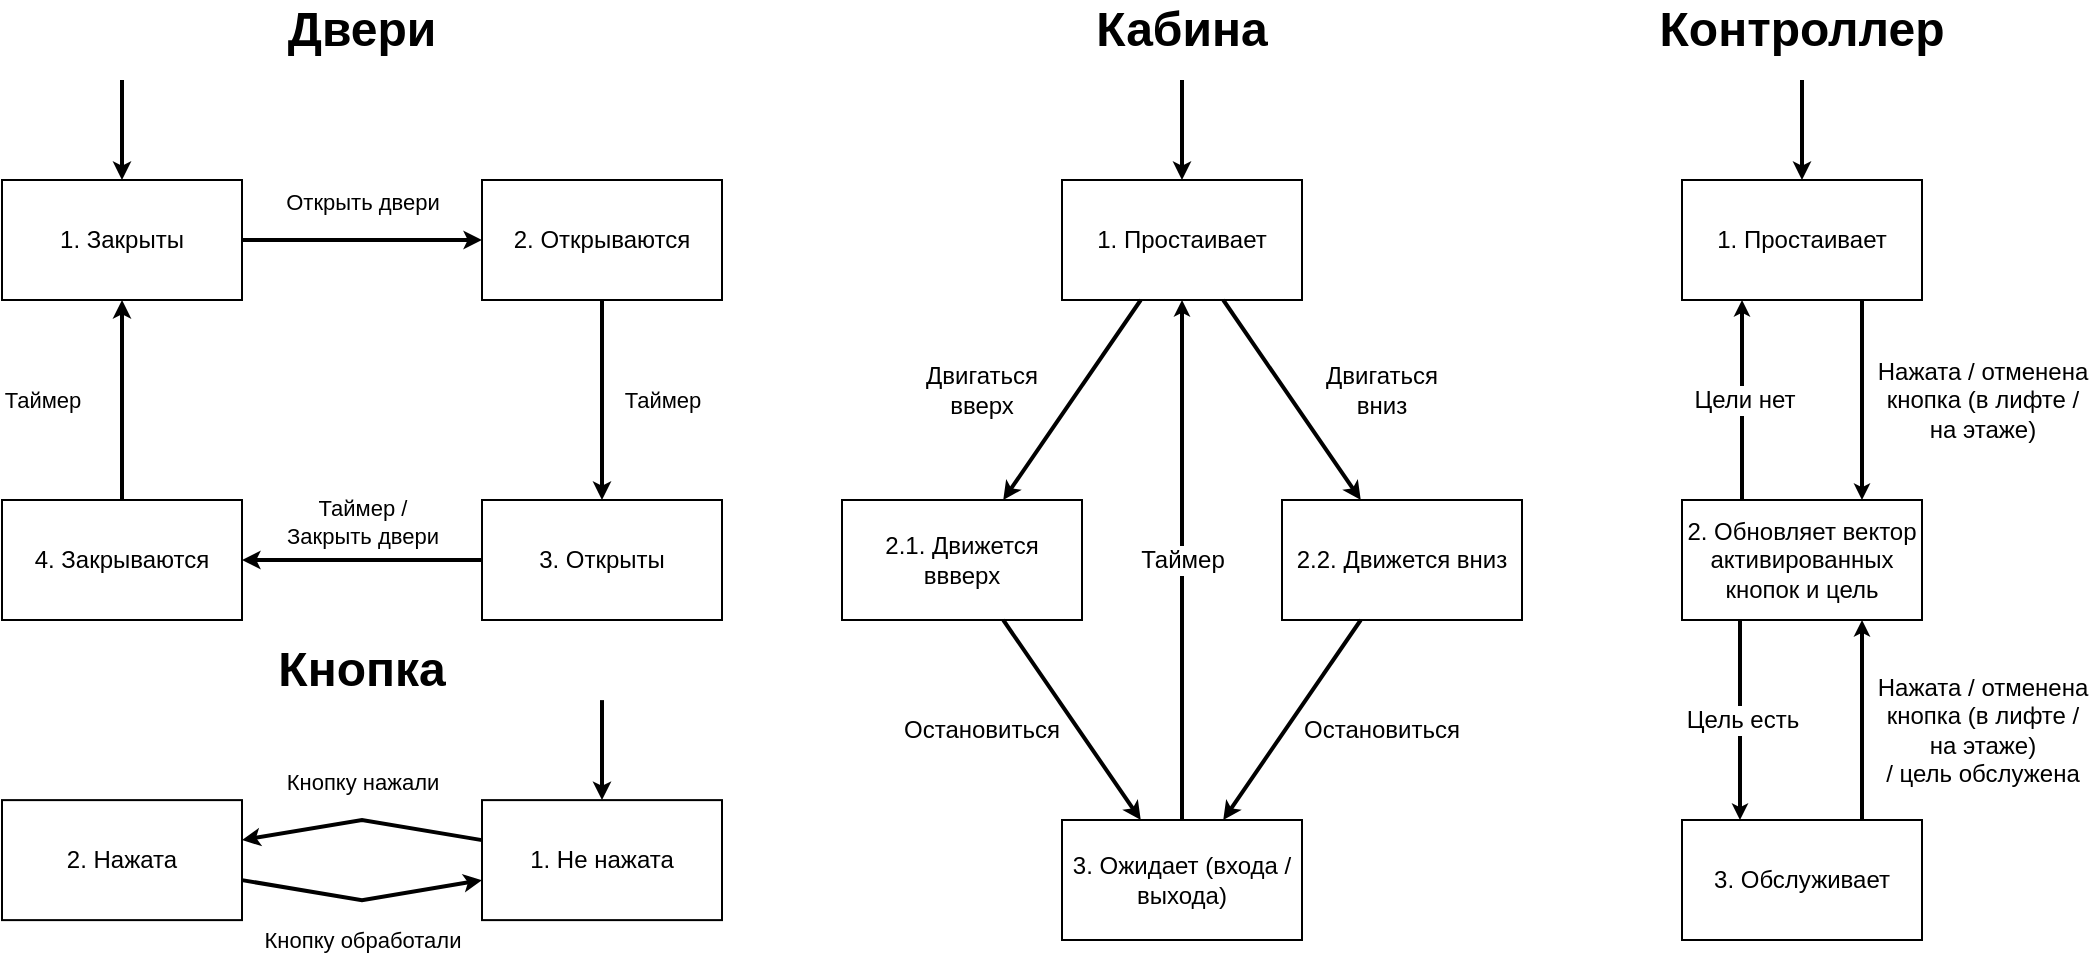 <mxfile version="21.3.7" type="device" pages="2">
  <diagram name="Недо-ДПС" id="GelzilxIYvbJAZWgpvDX">
    <mxGraphModel dx="714" dy="774" grid="1" gridSize="10" guides="1" tooltips="1" connect="1" arrows="1" fold="1" page="1" pageScale="1" pageWidth="1920" pageHeight="1200" math="0" shadow="0">
      <root>
        <mxCell id="0" />
        <mxCell id="1" parent="0" />
        <mxCell id="rTUu50e-VnVk6WECUL6u-4" value="1. Закрыты" style="rounded=0;whiteSpace=wrap;html=1;" parent="1" vertex="1">
          <mxGeometry x="110" y="110" width="120" height="60" as="geometry" />
        </mxCell>
        <mxCell id="rTUu50e-VnVk6WECUL6u-5" value="3. Открыты" style="rounded=0;whiteSpace=wrap;html=1;" parent="1" vertex="1">
          <mxGeometry x="350" y="270" width="120" height="60" as="geometry" />
        </mxCell>
        <mxCell id="rTUu50e-VnVk6WECUL6u-6" value="4. Закрываются" style="rounded=0;whiteSpace=wrap;html=1;" parent="1" vertex="1">
          <mxGeometry x="110" y="270" width="120" height="60" as="geometry" />
        </mxCell>
        <mxCell id="rTUu50e-VnVk6WECUL6u-7" value="2. Открываются" style="rounded=0;whiteSpace=wrap;html=1;" parent="1" vertex="1">
          <mxGeometry x="350" y="110" width="120" height="60" as="geometry" />
        </mxCell>
        <mxCell id="rTUu50e-VnVk6WECUL6u-11" value="&lt;b&gt;&lt;font style=&quot;font-size: 24px;&quot;&gt;Двери&lt;/font&gt;&lt;/b&gt;" style="text;html=1;strokeColor=none;fillColor=none;align=center;verticalAlign=middle;whiteSpace=wrap;rounded=0;" parent="1" vertex="1">
          <mxGeometry x="260" y="20" width="60" height="30" as="geometry" />
        </mxCell>
        <mxCell id="rTUu50e-VnVk6WECUL6u-12" value="&lt;b&gt;&lt;font style=&quot;font-size: 24px;&quot;&gt;Кабина&lt;/font&gt;&lt;/b&gt;" style="text;html=1;strokeColor=none;fillColor=none;align=center;verticalAlign=middle;whiteSpace=wrap;rounded=0;" parent="1" vertex="1">
          <mxGeometry x="670" y="20" width="60" height="30" as="geometry" />
        </mxCell>
        <mxCell id="rTUu50e-VnVk6WECUL6u-14" value="&lt;b&gt;&lt;font style=&quot;font-size: 24px;&quot;&gt;Контроллер&lt;/font&gt;&lt;/b&gt;" style="text;html=1;strokeColor=none;fillColor=none;align=center;verticalAlign=middle;whiteSpace=wrap;rounded=0;" parent="1" vertex="1">
          <mxGeometry x="980" y="20" width="60" height="30" as="geometry" />
        </mxCell>
        <mxCell id="rTUu50e-VnVk6WECUL6u-36" value="" style="endArrow=classic;html=1;rounded=0;strokeWidth=2;endSize=3;jumpSize=6;startSize=6;" parent="1" source="rTUu50e-VnVk6WECUL6u-4" target="rTUu50e-VnVk6WECUL6u-7" edge="1">
          <mxGeometry relative="1" as="geometry">
            <mxPoint x="530" y="419" as="sourcePoint" />
            <mxPoint x="630" y="419" as="targetPoint" />
          </mxGeometry>
        </mxCell>
        <mxCell id="rTUu50e-VnVk6WECUL6u-37" value="Открыть двери" style="edgeLabel;resizable=0;html=1;align=center;verticalAlign=middle;" parent="rTUu50e-VnVk6WECUL6u-36" connectable="0" vertex="1">
          <mxGeometry relative="1" as="geometry">
            <mxPoint y="-19" as="offset" />
          </mxGeometry>
        </mxCell>
        <mxCell id="rTUu50e-VnVk6WECUL6u-38" value="" style="endArrow=classic;html=1;rounded=0;strokeWidth=2;endSize=3;jumpSize=6;startSize=6;" parent="1" source="rTUu50e-VnVk6WECUL6u-7" target="rTUu50e-VnVk6WECUL6u-5" edge="1">
          <mxGeometry relative="1" as="geometry">
            <mxPoint x="530" y="419" as="sourcePoint" />
            <mxPoint x="630" y="419" as="targetPoint" />
          </mxGeometry>
        </mxCell>
        <mxCell id="rTUu50e-VnVk6WECUL6u-39" value="Таймер" style="edgeLabel;resizable=0;html=1;align=center;verticalAlign=middle;" parent="rTUu50e-VnVk6WECUL6u-38" connectable="0" vertex="1">
          <mxGeometry relative="1" as="geometry">
            <mxPoint x="30" as="offset" />
          </mxGeometry>
        </mxCell>
        <mxCell id="rTUu50e-VnVk6WECUL6u-40" value="" style="endArrow=classic;html=1;rounded=0;strokeWidth=2;endSize=3;jumpSize=6;startSize=6;" parent="1" source="rTUu50e-VnVk6WECUL6u-5" target="rTUu50e-VnVk6WECUL6u-6" edge="1">
          <mxGeometry relative="1" as="geometry">
            <mxPoint x="530" y="419" as="sourcePoint" />
            <mxPoint x="630" y="419" as="targetPoint" />
          </mxGeometry>
        </mxCell>
        <mxCell id="rTUu50e-VnVk6WECUL6u-41" value="&lt;div&gt;Таймер /&lt;/div&gt;&lt;div&gt;Закрыть двери&lt;/div&gt;" style="edgeLabel;resizable=0;html=1;align=center;verticalAlign=middle;" parent="rTUu50e-VnVk6WECUL6u-40" connectable="0" vertex="1">
          <mxGeometry relative="1" as="geometry">
            <mxPoint y="-19" as="offset" />
          </mxGeometry>
        </mxCell>
        <mxCell id="rTUu50e-VnVk6WECUL6u-42" value="" style="endArrow=classic;html=1;rounded=0;strokeWidth=2;endSize=3;jumpSize=6;startSize=6;" parent="1" source="rTUu50e-VnVk6WECUL6u-6" target="rTUu50e-VnVk6WECUL6u-4" edge="1">
          <mxGeometry relative="1" as="geometry">
            <mxPoint x="530" y="419" as="sourcePoint" />
            <mxPoint x="630" y="419" as="targetPoint" />
          </mxGeometry>
        </mxCell>
        <mxCell id="rTUu50e-VnVk6WECUL6u-43" value="Таймер" style="edgeLabel;resizable=0;html=1;align=center;verticalAlign=middle;" parent="rTUu50e-VnVk6WECUL6u-42" connectable="0" vertex="1">
          <mxGeometry relative="1" as="geometry">
            <mxPoint x="-40" as="offset" />
          </mxGeometry>
        </mxCell>
        <mxCell id="rTUu50e-VnVk6WECUL6u-46" value="" style="endArrow=classic;html=1;rounded=0;strokeWidth=2;endSize=3;jumpSize=6;startSize=6;" parent="1" target="rTUu50e-VnVk6WECUL6u-4" edge="1">
          <mxGeometry relative="1" as="geometry">
            <mxPoint x="170" y="60" as="sourcePoint" />
            <mxPoint x="140" y="70" as="targetPoint" />
          </mxGeometry>
        </mxCell>
        <mxCell id="rTUu50e-VnVk6WECUL6u-48" value="" style="endArrow=classic;html=1;rounded=0;strokeWidth=2;endSize=3;jumpSize=6;startSize=6;" parent="1" target="bNqoMCdfTvyK1TY6Nngm-2" edge="1">
          <mxGeometry relative="1" as="geometry">
            <mxPoint x="700" y="60" as="sourcePoint" />
            <mxPoint x="700.0" y="110" as="targetPoint" />
          </mxGeometry>
        </mxCell>
        <mxCell id="rTUu50e-VnVk6WECUL6u-66" value="2. Нажата" style="rounded=0;whiteSpace=wrap;html=1;" parent="1" vertex="1">
          <mxGeometry x="110" y="420.06" width="120" height="60" as="geometry" />
        </mxCell>
        <mxCell id="rTUu50e-VnVk6WECUL6u-67" value="1. Не нажата" style="rounded=0;whiteSpace=wrap;html=1;" parent="1" vertex="1">
          <mxGeometry x="350" y="420.06" width="120" height="60" as="geometry" />
        </mxCell>
        <mxCell id="rTUu50e-VnVk6WECUL6u-68" value="&lt;b&gt;&lt;font style=&quot;font-size: 24px;&quot;&gt;Кнопка&lt;/font&gt;&lt;/b&gt;" style="text;html=1;strokeColor=none;fillColor=none;align=center;verticalAlign=middle;whiteSpace=wrap;rounded=0;" parent="1" vertex="1">
          <mxGeometry x="260" y="340.06" width="60" height="30" as="geometry" />
        </mxCell>
        <mxCell id="rTUu50e-VnVk6WECUL6u-69" value="" style="endArrow=classic;html=1;rounded=0;strokeWidth=2;endSize=3;jumpSize=6;startSize=6;" parent="1" source="rTUu50e-VnVk6WECUL6u-67" target="rTUu50e-VnVk6WECUL6u-66" edge="1">
          <mxGeometry relative="1" as="geometry">
            <mxPoint x="730" y="249.06" as="sourcePoint" />
            <mxPoint x="830" y="249.06" as="targetPoint" />
            <Array as="points">
              <mxPoint x="290" y="430.06" />
            </Array>
          </mxGeometry>
        </mxCell>
        <mxCell id="rTUu50e-VnVk6WECUL6u-70" value="Кнопку нажали" style="edgeLabel;resizable=0;html=1;align=center;verticalAlign=middle;" parent="rTUu50e-VnVk6WECUL6u-69" connectable="0" vertex="1">
          <mxGeometry relative="1" as="geometry">
            <mxPoint y="-19" as="offset" />
          </mxGeometry>
        </mxCell>
        <mxCell id="rTUu50e-VnVk6WECUL6u-71" value="" style="endArrow=classic;html=1;rounded=0;strokeWidth=2;endSize=3;jumpSize=6;startSize=6;" parent="1" source="rTUu50e-VnVk6WECUL6u-66" target="rTUu50e-VnVk6WECUL6u-67" edge="1">
          <mxGeometry relative="1" as="geometry">
            <mxPoint x="730" y="249.06" as="sourcePoint" />
            <mxPoint x="830" y="249.06" as="targetPoint" />
            <Array as="points">
              <mxPoint x="290" y="470.06" />
            </Array>
          </mxGeometry>
        </mxCell>
        <mxCell id="rTUu50e-VnVk6WECUL6u-72" value="Кнопку обработали" style="edgeLabel;resizable=0;html=1;align=center;verticalAlign=middle;" parent="rTUu50e-VnVk6WECUL6u-71" connectable="0" vertex="1">
          <mxGeometry relative="1" as="geometry">
            <mxPoint y="20" as="offset" />
          </mxGeometry>
        </mxCell>
        <mxCell id="rTUu50e-VnVk6WECUL6u-73" value="" style="endArrow=classic;html=1;rounded=0;strokeWidth=2;endSize=3;jumpSize=6;startSize=6;" parent="1" target="rTUu50e-VnVk6WECUL6u-67" edge="1">
          <mxGeometry relative="1" as="geometry">
            <mxPoint x="410" y="370.06" as="sourcePoint" />
            <mxPoint x="830" y="249.06" as="targetPoint" />
          </mxGeometry>
        </mxCell>
        <mxCell id="rTUu50e-VnVk6WECUL6u-78" value="" style="endArrow=classic;html=1;rounded=0;strokeWidth=2;endSize=3;jumpSize=6;startSize=6;" parent="1" target="bNqoMCdfTvyK1TY6Nngm-19" edge="1">
          <mxGeometry relative="1" as="geometry">
            <mxPoint x="1010" y="60" as="sourcePoint" />
            <mxPoint x="1010" y="110" as="targetPoint" />
          </mxGeometry>
        </mxCell>
        <mxCell id="bNqoMCdfTvyK1TY6Nngm-2" value="1. Простаивает" style="rounded=0;whiteSpace=wrap;html=1;" parent="1" vertex="1">
          <mxGeometry x="640" y="110" width="120" height="60" as="geometry" />
        </mxCell>
        <mxCell id="bNqoMCdfTvyK1TY6Nngm-3" value="3. Ожидает (входа /выхода)" style="rounded=0;whiteSpace=wrap;html=1;" parent="1" vertex="1">
          <mxGeometry x="640" y="430" width="120" height="60" as="geometry" />
        </mxCell>
        <mxCell id="bNqoMCdfTvyK1TY6Nngm-4" value="2.1. Движется ввверх" style="rounded=0;whiteSpace=wrap;html=1;" parent="1" vertex="1">
          <mxGeometry x="530" y="270" width="120" height="60" as="geometry" />
        </mxCell>
        <mxCell id="bNqoMCdfTvyK1TY6Nngm-5" value="2.2. Движется вниз" style="rounded=0;whiteSpace=wrap;html=1;" parent="1" vertex="1">
          <mxGeometry x="750" y="270" width="120" height="60" as="geometry" />
        </mxCell>
        <mxCell id="bNqoMCdfTvyK1TY6Nngm-7" value="" style="endArrow=classic;html=1;rounded=0;strokeWidth=2;endSize=3;jumpSize=6;startSize=6;" parent="1" source="bNqoMCdfTvyK1TY6Nngm-2" target="bNqoMCdfTvyK1TY6Nngm-4" edge="1">
          <mxGeometry relative="1" as="geometry">
            <mxPoint x="840" y="115" as="sourcePoint" />
            <mxPoint x="840.0" y="165" as="targetPoint" />
          </mxGeometry>
        </mxCell>
        <mxCell id="bNqoMCdfTvyK1TY6Nngm-8" value="" style="endArrow=classic;html=1;rounded=0;strokeWidth=2;endSize=3;jumpSize=6;startSize=6;" parent="1" source="bNqoMCdfTvyK1TY6Nngm-2" target="bNqoMCdfTvyK1TY6Nngm-5" edge="1">
          <mxGeometry relative="1" as="geometry">
            <mxPoint x="716" y="200" as="sourcePoint" />
            <mxPoint x="650" y="290" as="targetPoint" />
          </mxGeometry>
        </mxCell>
        <mxCell id="bNqoMCdfTvyK1TY6Nngm-9" value="" style="endArrow=classic;html=1;rounded=0;strokeWidth=2;endSize=3;jumpSize=6;startSize=6;" parent="1" source="bNqoMCdfTvyK1TY6Nngm-4" target="bNqoMCdfTvyK1TY6Nngm-3" edge="1">
          <mxGeometry relative="1" as="geometry">
            <mxPoint x="716" y="305" as="sourcePoint" />
            <mxPoint x="650" y="395" as="targetPoint" />
          </mxGeometry>
        </mxCell>
        <mxCell id="bNqoMCdfTvyK1TY6Nngm-10" value="" style="endArrow=classic;html=1;rounded=0;strokeWidth=2;endSize=3;jumpSize=6;startSize=6;" parent="1" source="bNqoMCdfTvyK1TY6Nngm-5" target="bNqoMCdfTvyK1TY6Nngm-3" edge="1">
          <mxGeometry relative="1" as="geometry">
            <mxPoint x="680" y="330" as="sourcePoint" />
            <mxPoint x="748" y="430" as="targetPoint" />
          </mxGeometry>
        </mxCell>
        <mxCell id="bNqoMCdfTvyK1TY6Nngm-11" value="Двигаться вверх" style="text;html=1;strokeColor=none;fillColor=none;align=center;verticalAlign=middle;whiteSpace=wrap;rounded=0;" parent="1" vertex="1">
          <mxGeometry x="570" y="200" width="60" height="30" as="geometry" />
        </mxCell>
        <mxCell id="bNqoMCdfTvyK1TY6Nngm-12" value="Двигаться вниз" style="text;html=1;strokeColor=none;fillColor=none;align=center;verticalAlign=middle;whiteSpace=wrap;rounded=0;" parent="1" vertex="1">
          <mxGeometry x="770" y="200" width="60" height="30" as="geometry" />
        </mxCell>
        <mxCell id="bNqoMCdfTvyK1TY6Nngm-13" value="Остановиться" style="text;html=1;strokeColor=none;fillColor=none;align=center;verticalAlign=middle;whiteSpace=wrap;rounded=0;" parent="1" vertex="1">
          <mxGeometry x="570" y="370" width="60" height="30" as="geometry" />
        </mxCell>
        <mxCell id="bNqoMCdfTvyK1TY6Nngm-14" value="Остановиться" style="text;html=1;strokeColor=none;fillColor=none;align=center;verticalAlign=middle;whiteSpace=wrap;rounded=0;" parent="1" vertex="1">
          <mxGeometry x="770" y="370" width="60" height="30" as="geometry" />
        </mxCell>
        <mxCell id="bNqoMCdfTvyK1TY6Nngm-17" value="" style="endArrow=classic;html=1;rounded=0;strokeWidth=2;endSize=2;" parent="1" source="bNqoMCdfTvyK1TY6Nngm-3" target="bNqoMCdfTvyK1TY6Nngm-2" edge="1">
          <mxGeometry relative="1" as="geometry">
            <mxPoint x="620" y="560" as="sourcePoint" />
            <mxPoint x="720" y="560" as="targetPoint" />
          </mxGeometry>
        </mxCell>
        <mxCell id="bNqoMCdfTvyK1TY6Nngm-18" value="Таймер" style="edgeLabel;resizable=0;html=1;align=center;verticalAlign=middle;fontSize=12;" parent="bNqoMCdfTvyK1TY6Nngm-17" connectable="0" vertex="1">
          <mxGeometry relative="1" as="geometry" />
        </mxCell>
        <mxCell id="bNqoMCdfTvyK1TY6Nngm-19" value="1. Простаивает" style="rounded=0;whiteSpace=wrap;html=1;" parent="1" vertex="1">
          <mxGeometry x="950" y="110" width="120" height="60" as="geometry" />
        </mxCell>
        <mxCell id="bNqoMCdfTvyK1TY6Nngm-20" value="2. Обновляет вектор активированных кнопок и цель" style="rounded=0;whiteSpace=wrap;html=1;" parent="1" vertex="1">
          <mxGeometry x="950" y="270" width="120" height="60" as="geometry" />
        </mxCell>
        <mxCell id="bNqoMCdfTvyK1TY6Nngm-21" value="3. Обслуживает" style="rounded=0;whiteSpace=wrap;html=1;" parent="1" vertex="1">
          <mxGeometry x="950" y="430" width="120" height="60" as="geometry" />
        </mxCell>
        <mxCell id="bNqoMCdfTvyK1TY6Nngm-22" value="" style="endArrow=classic;html=1;rounded=0;strokeWidth=2;endSize=2;" parent="1" edge="1">
          <mxGeometry relative="1" as="geometry">
            <mxPoint x="1040" y="170" as="sourcePoint" />
            <mxPoint x="1040" y="270" as="targetPoint" />
          </mxGeometry>
        </mxCell>
        <mxCell id="bNqoMCdfTvyK1TY6Nngm-23" value="Нажата / отменена&lt;br&gt;кнопка (в лифте /&lt;br&gt;на этаже)" style="edgeLabel;resizable=0;html=1;align=center;verticalAlign=middle;fontSize=12;" parent="bNqoMCdfTvyK1TY6Nngm-22" connectable="0" vertex="1">
          <mxGeometry relative="1" as="geometry">
            <mxPoint x="60" as="offset" />
          </mxGeometry>
        </mxCell>
        <mxCell id="bNqoMCdfTvyK1TY6Nngm-24" value="" style="endArrow=classic;html=1;rounded=0;strokeWidth=2;endSize=2;" parent="1" edge="1">
          <mxGeometry relative="1" as="geometry">
            <mxPoint x="979" y="330" as="sourcePoint" />
            <mxPoint x="979" y="430" as="targetPoint" />
          </mxGeometry>
        </mxCell>
        <mxCell id="bNqoMCdfTvyK1TY6Nngm-25" value="Цель есть" style="edgeLabel;resizable=0;html=1;align=center;verticalAlign=middle;fontSize=12;" parent="bNqoMCdfTvyK1TY6Nngm-24" connectable="0" vertex="1">
          <mxGeometry relative="1" as="geometry">
            <mxPoint x="1" as="offset" />
          </mxGeometry>
        </mxCell>
        <mxCell id="bNqoMCdfTvyK1TY6Nngm-26" value="" style="endArrow=classic;html=1;rounded=0;strokeWidth=2;endSize=2;" parent="1" edge="1">
          <mxGeometry relative="1" as="geometry">
            <mxPoint x="1040" y="430" as="sourcePoint" />
            <mxPoint x="1040" y="330" as="targetPoint" />
          </mxGeometry>
        </mxCell>
        <mxCell id="bNqoMCdfTvyK1TY6Nngm-27" value="Нажата / отменена&lt;br style=&quot;border-color: var(--border-color);&quot;&gt;кнопка (в лифте /&lt;br style=&quot;border-color: var(--border-color);&quot;&gt;на этаже)&lt;br&gt;/ цель обслужена" style="edgeLabel;resizable=0;html=1;align=center;verticalAlign=middle;fontSize=12;" parent="bNqoMCdfTvyK1TY6Nngm-26" connectable="0" vertex="1">
          <mxGeometry relative="1" as="geometry">
            <mxPoint x="60" y="5" as="offset" />
          </mxGeometry>
        </mxCell>
        <mxCell id="bNqoMCdfTvyK1TY6Nngm-30" value="" style="endArrow=classic;html=1;rounded=0;strokeWidth=2;endSize=2;" parent="1" edge="1">
          <mxGeometry relative="1" as="geometry">
            <mxPoint x="980" y="270" as="sourcePoint" />
            <mxPoint x="980" y="170" as="targetPoint" />
          </mxGeometry>
        </mxCell>
        <mxCell id="bNqoMCdfTvyK1TY6Nngm-31" value="Цели нет" style="edgeLabel;resizable=0;html=1;align=center;verticalAlign=middle;fontSize=12;" parent="bNqoMCdfTvyK1TY6Nngm-30" connectable="0" vertex="1">
          <mxGeometry relative="1" as="geometry">
            <mxPoint x="1" as="offset" />
          </mxGeometry>
        </mxCell>
      </root>
    </mxGraphModel>
  </diagram>
  <diagram id="TPc1B3hk9M6-EnLUNZhs" name="МВО">
    <mxGraphModel dx="714" dy="774" grid="1" gridSize="10" guides="1" tooltips="1" connect="1" arrows="1" fold="1" page="1" pageScale="1" pageWidth="1169" pageHeight="827" math="0" shadow="0">
      <root>
        <mxCell id="0" />
        <mxCell id="1" parent="0" />
        <mxCell id="mX8GhCdtmf1x9trh6dTU-1" value="" style="shape=umlActor;verticalLabelPosition=bottom;verticalAlign=top;html=1;outlineConnect=0;" vertex="1" parent="1">
          <mxGeometry x="420" y="80" width="30" height="60" as="geometry" />
        </mxCell>
        <mxCell id="mX8GhCdtmf1x9trh6dTU-2" value="Контроллер" style="rounded=0;whiteSpace=wrap;html=1;" vertex="1" parent="1">
          <mxGeometry x="375" y="200" width="120" height="60" as="geometry" />
        </mxCell>
        <mxCell id="mX8GhCdtmf1x9trh6dTU-3" value="Кабина" style="rounded=0;whiteSpace=wrap;html=1;" vertex="1" parent="1">
          <mxGeometry x="270" y="370" width="120" height="60" as="geometry" />
        </mxCell>
        <mxCell id="mX8GhCdtmf1x9trh6dTU-4" value="Двери" style="rounded=0;whiteSpace=wrap;html=1;" vertex="1" parent="1">
          <mxGeometry x="490" y="370" width="120" height="60" as="geometry" />
        </mxCell>
        <mxCell id="mX8GhCdtmf1x9trh6dTU-6" value="" style="endArrow=classic;html=1;rounded=0;strokeWidth=1;endSize=2;entryX=0;entryY=0;entryDx=0;entryDy=0;" edge="1" parent="1" source="mX8GhCdtmf1x9trh6dTU-1" target="mX8GhCdtmf1x9trh6dTU-2">
          <mxGeometry relative="1" as="geometry">
            <mxPoint x="410.0" y="320" as="sourcePoint" />
            <mxPoint x="510.0" y="320" as="targetPoint" />
          </mxGeometry>
        </mxCell>
        <mxCell id="mX8GhCdtmf1x9trh6dTU-7" value="П1" style="edgeLabel;resizable=0;html=1;align=center;verticalAlign=middle;" connectable="0" vertex="1" parent="mX8GhCdtmf1x9trh6dTU-6">
          <mxGeometry relative="1" as="geometry">
            <mxPoint x="-7" y="-16" as="offset" />
          </mxGeometry>
        </mxCell>
        <mxCell id="mX8GhCdtmf1x9trh6dTU-10" value="" style="endArrow=classic;html=1;rounded=0;strokeWidth=1;endSize=2;entryX=0.25;entryY=0;entryDx=0;entryDy=0;" edge="1" parent="1" source="mX8GhCdtmf1x9trh6dTU-1" target="mX8GhCdtmf1x9trh6dTU-2">
          <mxGeometry relative="1" as="geometry">
            <mxPoint x="468.96" y="290" as="sourcePoint" />
            <mxPoint x="439.96" y="353" as="targetPoint" />
          </mxGeometry>
        </mxCell>
        <mxCell id="mX8GhCdtmf1x9trh6dTU-11" value="П2" style="edgeLabel;resizable=0;html=1;align=center;verticalAlign=middle;" connectable="0" vertex="1" parent="mX8GhCdtmf1x9trh6dTU-10">
          <mxGeometry relative="1" as="geometry" />
        </mxCell>
        <mxCell id="mX8GhCdtmf1x9trh6dTU-12" value="" style="endArrow=classic;html=1;rounded=0;strokeWidth=1;endSize=2;entryX=0.5;entryY=0;entryDx=0;entryDy=0;" edge="1" parent="1" source="mX8GhCdtmf1x9trh6dTU-1" target="mX8GhCdtmf1x9trh6dTU-2">
          <mxGeometry relative="1" as="geometry">
            <mxPoint x="468.96" y="290" as="sourcePoint" />
            <mxPoint x="439.96" y="353" as="targetPoint" />
          </mxGeometry>
        </mxCell>
        <mxCell id="mX8GhCdtmf1x9trh6dTU-13" value="П3" style="edgeLabel;resizable=0;html=1;align=center;verticalAlign=middle;" connectable="0" vertex="1" parent="mX8GhCdtmf1x9trh6dTU-12">
          <mxGeometry relative="1" as="geometry">
            <mxPoint y="10" as="offset" />
          </mxGeometry>
        </mxCell>
        <mxCell id="mX8GhCdtmf1x9trh6dTU-14" value="" style="endArrow=classic;html=1;rounded=0;strokeWidth=1;endSize=2;entryX=0.75;entryY=0;entryDx=0;entryDy=0;" edge="1" parent="1" source="mX8GhCdtmf1x9trh6dTU-1" target="mX8GhCdtmf1x9trh6dTU-2">
          <mxGeometry relative="1" as="geometry">
            <mxPoint x="468.96" y="290" as="sourcePoint" />
            <mxPoint x="439.96" y="353" as="targetPoint" />
          </mxGeometry>
        </mxCell>
        <mxCell id="mX8GhCdtmf1x9trh6dTU-15" value="П4" style="edgeLabel;resizable=0;html=1;align=center;verticalAlign=middle;" connectable="0" vertex="1" parent="mX8GhCdtmf1x9trh6dTU-14">
          <mxGeometry relative="1" as="geometry" />
        </mxCell>
        <mxCell id="mX8GhCdtmf1x9trh6dTU-16" value="" style="endArrow=classic;html=1;rounded=0;strokeWidth=1;endSize=2;entryX=1;entryY=0;entryDx=0;entryDy=0;" edge="1" parent="1" source="mX8GhCdtmf1x9trh6dTU-1" target="mX8GhCdtmf1x9trh6dTU-2">
          <mxGeometry relative="1" as="geometry">
            <mxPoint x="468.96" y="290" as="sourcePoint" />
            <mxPoint x="439.96" y="353" as="targetPoint" />
          </mxGeometry>
        </mxCell>
        <mxCell id="mX8GhCdtmf1x9trh6dTU-17" value="П5" style="edgeLabel;resizable=0;html=1;align=center;verticalAlign=middle;" connectable="0" vertex="1" parent="mX8GhCdtmf1x9trh6dTU-16">
          <mxGeometry relative="1" as="geometry">
            <mxPoint x="8" y="-16" as="offset" />
          </mxGeometry>
        </mxCell>
        <mxCell id="mX8GhCdtmf1x9trh6dTU-18" value="" style="endArrow=open;endFill=1;endSize=12;html=1;rounded=0;edgeStyle=orthogonalEdgeStyle;entryX=0;entryY=0;entryDx=0;entryDy=0;exitX=0;exitY=0;exitDx=0;exitDy=0;" edge="1" parent="1" source="mX8GhCdtmf1x9trh6dTU-2" target="mX8GhCdtmf1x9trh6dTU-3">
          <mxGeometry width="160" relative="1" as="geometry">
            <mxPoint x="330" y="330" as="sourcePoint" />
            <mxPoint x="490" y="330" as="targetPoint" />
            <Array as="points">
              <mxPoint x="270" y="200" />
            </Array>
          </mxGeometry>
        </mxCell>
        <mxCell id="mX8GhCdtmf1x9trh6dTU-19" value="" style="endArrow=open;endFill=1;endSize=12;html=1;rounded=0;edgeStyle=orthogonalEdgeStyle;entryX=0.25;entryY=0;entryDx=0;entryDy=0;exitX=0;exitY=0.25;exitDx=0;exitDy=0;" edge="1" parent="1" source="mX8GhCdtmf1x9trh6dTU-2" target="mX8GhCdtmf1x9trh6dTU-3">
          <mxGeometry width="160" relative="1" as="geometry">
            <mxPoint x="330" y="330" as="sourcePoint" />
            <mxPoint x="490" y="330" as="targetPoint" />
          </mxGeometry>
        </mxCell>
        <mxCell id="mX8GhCdtmf1x9trh6dTU-20" value="" style="endArrow=open;endFill=1;endSize=12;html=1;rounded=0;edgeStyle=orthogonalEdgeStyle;entryX=0.5;entryY=0;entryDx=0;entryDy=0;exitX=0;exitY=0.5;exitDx=0;exitDy=0;" edge="1" parent="1" source="mX8GhCdtmf1x9trh6dTU-2" target="mX8GhCdtmf1x9trh6dTU-3">
          <mxGeometry width="160" relative="1" as="geometry">
            <mxPoint x="330" y="330" as="sourcePoint" />
            <mxPoint x="490" y="330" as="targetPoint" />
          </mxGeometry>
        </mxCell>
        <mxCell id="mX8GhCdtmf1x9trh6dTU-21" value="" style="endArrow=open;endFill=1;endSize=12;html=1;rounded=0;edgeStyle=orthogonalEdgeStyle;entryX=0.75;entryY=0;entryDx=0;entryDy=0;exitX=0;exitY=0.75;exitDx=0;exitDy=0;" edge="1" parent="1" source="mX8GhCdtmf1x9trh6dTU-2" target="mX8GhCdtmf1x9trh6dTU-3">
          <mxGeometry width="160" relative="1" as="geometry">
            <mxPoint x="330" y="330" as="sourcePoint" />
            <mxPoint x="490" y="330" as="targetPoint" />
          </mxGeometry>
        </mxCell>
        <mxCell id="mX8GhCdtmf1x9trh6dTU-22" value="" style="endArrow=open;endFill=1;endSize=12;html=1;rounded=0;edgeStyle=orthogonalEdgeStyle;entryX=1;entryY=0;entryDx=0;entryDy=0;exitX=0;exitY=1;exitDx=0;exitDy=0;" edge="1" parent="1" source="mX8GhCdtmf1x9trh6dTU-2" target="mX8GhCdtmf1x9trh6dTU-3">
          <mxGeometry width="160" relative="1" as="geometry">
            <mxPoint x="330" y="330" as="sourcePoint" />
            <mxPoint x="490" y="330" as="targetPoint" />
          </mxGeometry>
        </mxCell>
        <mxCell id="mX8GhCdtmf1x9trh6dTU-23" value="" style="endArrow=open;endFill=1;endSize=12;html=1;rounded=0;edgeStyle=orthogonalEdgeStyle;exitX=1;exitY=0;exitDx=0;exitDy=0;entryX=0;entryY=0;entryDx=0;entryDy=0;" edge="1" parent="1" source="mX8GhCdtmf1x9trh6dTU-3" target="mX8GhCdtmf1x9trh6dTU-4">
          <mxGeometry width="160" relative="1" as="geometry">
            <mxPoint x="330" y="330" as="sourcePoint" />
            <mxPoint x="490" y="330" as="targetPoint" />
            <Array as="points">
              <mxPoint x="440" y="370" />
              <mxPoint x="440" y="370" />
            </Array>
          </mxGeometry>
        </mxCell>
        <mxCell id="mX8GhCdtmf1x9trh6dTU-24" value="" style="endArrow=open;endFill=1;endSize=12;html=1;rounded=0;edgeStyle=orthogonalEdgeStyle;exitX=1;exitY=0.25;exitDx=0;exitDy=0;entryX=0;entryY=0.25;entryDx=0;entryDy=0;" edge="1" parent="1" source="mX8GhCdtmf1x9trh6dTU-3" target="mX8GhCdtmf1x9trh6dTU-4">
          <mxGeometry width="160" relative="1" as="geometry">
            <mxPoint x="330" y="330" as="sourcePoint" />
            <mxPoint x="490" y="330" as="targetPoint" />
          </mxGeometry>
        </mxCell>
        <mxCell id="mX8GhCdtmf1x9trh6dTU-25" value="" style="endArrow=open;endFill=1;endSize=12;html=1;rounded=0;edgeStyle=orthogonalEdgeStyle;exitX=0;exitY=0.75;exitDx=0;exitDy=0;entryX=1;entryY=0.75;entryDx=0;entryDy=0;" edge="1" parent="1" source="mX8GhCdtmf1x9trh6dTU-4" target="mX8GhCdtmf1x9trh6dTU-3">
          <mxGeometry width="160" relative="1" as="geometry">
            <mxPoint x="330" y="330" as="sourcePoint" />
            <mxPoint x="490" y="330" as="targetPoint" />
          </mxGeometry>
        </mxCell>
        <mxCell id="mX8GhCdtmf1x9trh6dTU-26" value="" style="endArrow=open;endFill=1;endSize=12;html=1;rounded=0;edgeStyle=orthogonalEdgeStyle;exitX=0;exitY=1;exitDx=0;exitDy=0;entryX=1;entryY=1;entryDx=0;entryDy=0;" edge="1" parent="1" source="mX8GhCdtmf1x9trh6dTU-4" target="mX8GhCdtmf1x9trh6dTU-3">
          <mxGeometry width="160" relative="1" as="geometry">
            <mxPoint x="330" y="330" as="sourcePoint" />
            <mxPoint x="490" y="330" as="targetPoint" />
            <Array as="points">
              <mxPoint x="440" y="430" />
              <mxPoint x="440" y="430" />
            </Array>
          </mxGeometry>
        </mxCell>
        <mxCell id="mX8GhCdtmf1x9trh6dTU-27" value="" style="endArrow=open;endFill=1;endSize=12;html=1;rounded=0;edgeStyle=orthogonalEdgeStyle;exitX=0;exitY=0;exitDx=0;exitDy=0;" edge="1" parent="1" source="mX8GhCdtmf1x9trh6dTU-4" target="mX8GhCdtmf1x9trh6dTU-2">
          <mxGeometry width="160" relative="1" as="geometry">
            <mxPoint x="370" y="310" as="sourcePoint" />
            <mxPoint x="530" y="310" as="targetPoint" />
          </mxGeometry>
        </mxCell>
        <mxCell id="mX8GhCdtmf1x9trh6dTU-28" value="" style="endArrow=open;endFill=1;endSize=12;html=1;rounded=0;edgeStyle=orthogonalEdgeStyle;exitX=0.75;exitY=1;exitDx=0;exitDy=0;entryX=1;entryY=0.75;entryDx=0;entryDy=0;" edge="1" parent="1" source="mX8GhCdtmf1x9trh6dTU-3" target="mX8GhCdtmf1x9trh6dTU-2">
          <mxGeometry width="160" relative="1" as="geometry">
            <mxPoint x="380" y="340" as="sourcePoint" />
            <mxPoint x="540" y="340" as="targetPoint" />
            <Array as="points">
              <mxPoint x="360" y="450" />
              <mxPoint x="630" y="450" />
              <mxPoint x="630" y="245" />
            </Array>
          </mxGeometry>
        </mxCell>
        <mxCell id="mX8GhCdtmf1x9trh6dTU-29" value="" style="endArrow=open;endFill=1;endSize=12;html=1;rounded=0;edgeStyle=orthogonalEdgeStyle;exitX=0.5;exitY=1;exitDx=0;exitDy=0;entryX=1;entryY=0.5;entryDx=0;entryDy=0;" edge="1" parent="1" source="mX8GhCdtmf1x9trh6dTU-3" target="mX8GhCdtmf1x9trh6dTU-2">
          <mxGeometry width="160" relative="1" as="geometry">
            <mxPoint x="380" y="340" as="sourcePoint" />
            <mxPoint x="540" y="340" as="targetPoint" />
            <Array as="points">
              <mxPoint x="330" y="470" />
              <mxPoint x="650" y="470" />
              <mxPoint x="650" y="230" />
            </Array>
          </mxGeometry>
        </mxCell>
        <mxCell id="mX8GhCdtmf1x9trh6dTU-30" value="" style="endArrow=open;endFill=1;endSize=12;html=1;rounded=0;edgeStyle=orthogonalEdgeStyle;exitX=0.25;exitY=1;exitDx=0;exitDy=0;entryX=1;entryY=0.25;entryDx=0;entryDy=0;" edge="1" parent="1" source="mX8GhCdtmf1x9trh6dTU-3" target="mX8GhCdtmf1x9trh6dTU-2">
          <mxGeometry width="160" relative="1" as="geometry">
            <mxPoint x="380" y="340" as="sourcePoint" />
            <mxPoint x="540" y="340" as="targetPoint" />
            <Array as="points">
              <mxPoint x="300" y="490" />
              <mxPoint x="670" y="490" />
              <mxPoint x="670" y="215" />
            </Array>
          </mxGeometry>
        </mxCell>
        <mxCell id="mX8GhCdtmf1x9trh6dTU-31" value="К1" style="text;html=1;strokeColor=none;fillColor=none;align=center;verticalAlign=middle;whiteSpace=wrap;rounded=0;" vertex="1" parent="1">
          <mxGeometry x="230" y="190" width="60" height="30" as="geometry" />
        </mxCell>
        <mxCell id="mX8GhCdtmf1x9trh6dTU-32" value="К2" style="text;html=1;strokeColor=none;fillColor=none;align=center;verticalAlign=middle;whiteSpace=wrap;rounded=0;" vertex="1" parent="1">
          <mxGeometry x="260" y="210" width="60" height="30" as="geometry" />
        </mxCell>
        <mxCell id="mX8GhCdtmf1x9trh6dTU-34" value="К3" style="text;html=1;strokeColor=none;fillColor=none;align=center;verticalAlign=middle;whiteSpace=wrap;rounded=0;" vertex="1" parent="1">
          <mxGeometry x="290" y="230" width="60" height="30" as="geometry" />
        </mxCell>
        <mxCell id="mX8GhCdtmf1x9trh6dTU-35" value="К4" style="text;html=1;strokeColor=none;fillColor=none;align=center;verticalAlign=middle;whiteSpace=wrap;rounded=0;" vertex="1" parent="1">
          <mxGeometry x="315" y="250" width="60" height="30" as="geometry" />
        </mxCell>
        <mxCell id="mX8GhCdtmf1x9trh6dTU-36" value="К5" style="text;html=1;strokeColor=none;fillColor=none;align=center;verticalAlign=middle;whiteSpace=wrap;rounded=0;" vertex="1" parent="1">
          <mxGeometry x="350" y="320" width="60" height="30" as="geometry" />
        </mxCell>
        <mxCell id="mX8GhCdtmf1x9trh6dTU-37" value="Д1" style="text;html=1;strokeColor=none;fillColor=none;align=center;verticalAlign=middle;whiteSpace=wrap;rounded=0;" vertex="1" parent="1">
          <mxGeometry x="380" y="340" width="60" height="30" as="geometry" />
        </mxCell>
        <mxCell id="mX8GhCdtmf1x9trh6dTU-38" value="Д2" style="text;html=1;strokeColor=none;fillColor=none;align=center;verticalAlign=middle;whiteSpace=wrap;rounded=0;" vertex="1" parent="1">
          <mxGeometry x="380" y="380" width="60" height="30" as="geometry" />
        </mxCell>
        <mxCell id="mX8GhCdtmf1x9trh6dTU-39" value="СД1" style="text;html=1;strokeColor=none;fillColor=none;align=center;verticalAlign=middle;whiteSpace=wrap;rounded=0;" vertex="1" parent="1">
          <mxGeometry x="435" y="390" width="60" height="30" as="geometry" />
        </mxCell>
        <mxCell id="mX8GhCdtmf1x9trh6dTU-40" value="СД2" style="text;html=1;strokeColor=none;fillColor=none;align=center;verticalAlign=middle;whiteSpace=wrap;rounded=0;" vertex="1" parent="1">
          <mxGeometry x="435" y="424" width="60" height="30" as="geometry" />
        </mxCell>
        <mxCell id="mX8GhCdtmf1x9trh6dTU-41" value="СК3" style="text;html=1;strokeColor=none;fillColor=none;align=center;verticalAlign=middle;whiteSpace=wrap;rounded=0;" vertex="1" parent="1">
          <mxGeometry x="253" y="470" width="60" height="30" as="geometry" />
        </mxCell>
        <mxCell id="mX8GhCdtmf1x9trh6dTU-42" value="СК2" style="text;html=1;strokeColor=none;fillColor=none;align=center;verticalAlign=middle;whiteSpace=wrap;rounded=0;" vertex="1" parent="1">
          <mxGeometry x="286" y="450" width="60" height="30" as="geometry" />
        </mxCell>
        <mxCell id="mX8GhCdtmf1x9trh6dTU-43" value="СК1" style="text;html=1;strokeColor=none;fillColor=none;align=center;verticalAlign=middle;whiteSpace=wrap;rounded=0;" vertex="1" parent="1">
          <mxGeometry x="315" y="430" width="60" height="30" as="geometry" />
        </mxCell>
        <mxCell id="mX8GhCdtmf1x9trh6dTU-44" value="СД2" style="text;html=1;strokeColor=none;fillColor=none;align=center;verticalAlign=middle;whiteSpace=wrap;rounded=0;" vertex="1" parent="1">
          <mxGeometry x="435" y="290" width="60" height="30" as="geometry" />
        </mxCell>
        <mxCell id="mX8GhCdtmf1x9trh6dTU-45" value="Контроллер:&lt;br&gt;П1: Нажать на кнопку на этаже&lt;br&gt;П2: Нажать на кнопку в лифте&lt;br&gt;П3: Нажать на кнопку отмены в лифте&lt;br&gt;П4: Нажать на кнопку открытия дверей&lt;br&gt;П5: Нажать на кнопку закрытия дверей&lt;br&gt;&lt;br&gt;Кабина:&lt;br&gt;К1: Открыть двери&lt;br&gt;К2: Закрыть двери&lt;br&gt;К3: Двигаться вверх&lt;br&gt;К4: Двигаться вниз&lt;br&gt;К5: Остановиться&lt;br&gt;СК1: Кабина поднялась на этаж&lt;br&gt;СК2: Кабина опустилась на этаж&lt;br&gt;СК3: Кабина остановилась&lt;br&gt;&lt;br&gt;Двери:&lt;br&gt;Д1: Открыть&lt;br&gt;Д2: Закрыть&lt;br&gt;СД1: Двери открылись&lt;br&gt;СД2: Двери закрылись" style="text;html=1;strokeColor=none;fillColor=none;align=left;verticalAlign=middle;whiteSpace=wrap;rounded=0;" vertex="1" parent="1">
          <mxGeometry x="23" y="10" width="230" height="330" as="geometry" />
        </mxCell>
      </root>
    </mxGraphModel>
  </diagram>
</mxfile>

